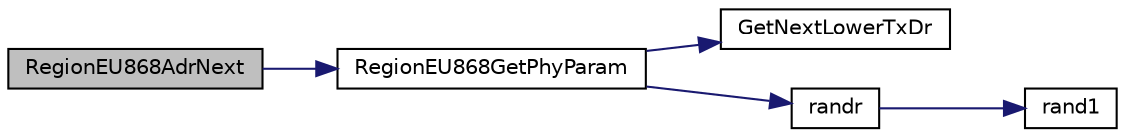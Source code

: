 digraph "RegionEU868AdrNext"
{
  edge [fontname="Helvetica",fontsize="10",labelfontname="Helvetica",labelfontsize="10"];
  node [fontname="Helvetica",fontsize="10",shape=record];
  rankdir="LR";
  Node0 [label="RegionEU868AdrNext",height=0.2,width=0.4,color="black", fillcolor="grey75", style="filled", fontcolor="black"];
  Node0 -> Node1 [color="midnightblue",fontsize="10",style="solid",fontname="Helvetica"];
  Node1 [label="RegionEU868GetPhyParam",height=0.2,width=0.4,color="black", fillcolor="white", style="filled",URL="$group___r_e_g_i_o_n_e_u868.html#ga4150dec3b05b9774aedf4e2e32499fd3",tooltip="The function gets a value of a specific phy attribute. "];
  Node1 -> Node2 [color="midnightblue",fontsize="10",style="solid",fontname="Helvetica"];
  Node2 [label="GetNextLowerTxDr",height=0.2,width=0.4,color="black", fillcolor="white", style="filled",URL="$_region_e_u868_8c.html#ae06574681e2f7c3f3e604878c81743aa"];
  Node1 -> Node3 [color="midnightblue",fontsize="10",style="solid",fontname="Helvetica"];
  Node3 [label="randr",height=0.2,width=0.4,color="black", fillcolor="white", style="filled",URL="$utilities_8c.html#af5d8ad6dae489ac64821e7d4f004595d",tooltip="Computes a random number between min and max "];
  Node3 -> Node4 [color="midnightblue",fontsize="10",style="solid",fontname="Helvetica"];
  Node4 [label="rand1",height=0.2,width=0.4,color="black", fillcolor="white", style="filled",URL="$utilities_8c.html#a682de7091382ea1fcb2919b0f1cf6cdc"];
}
